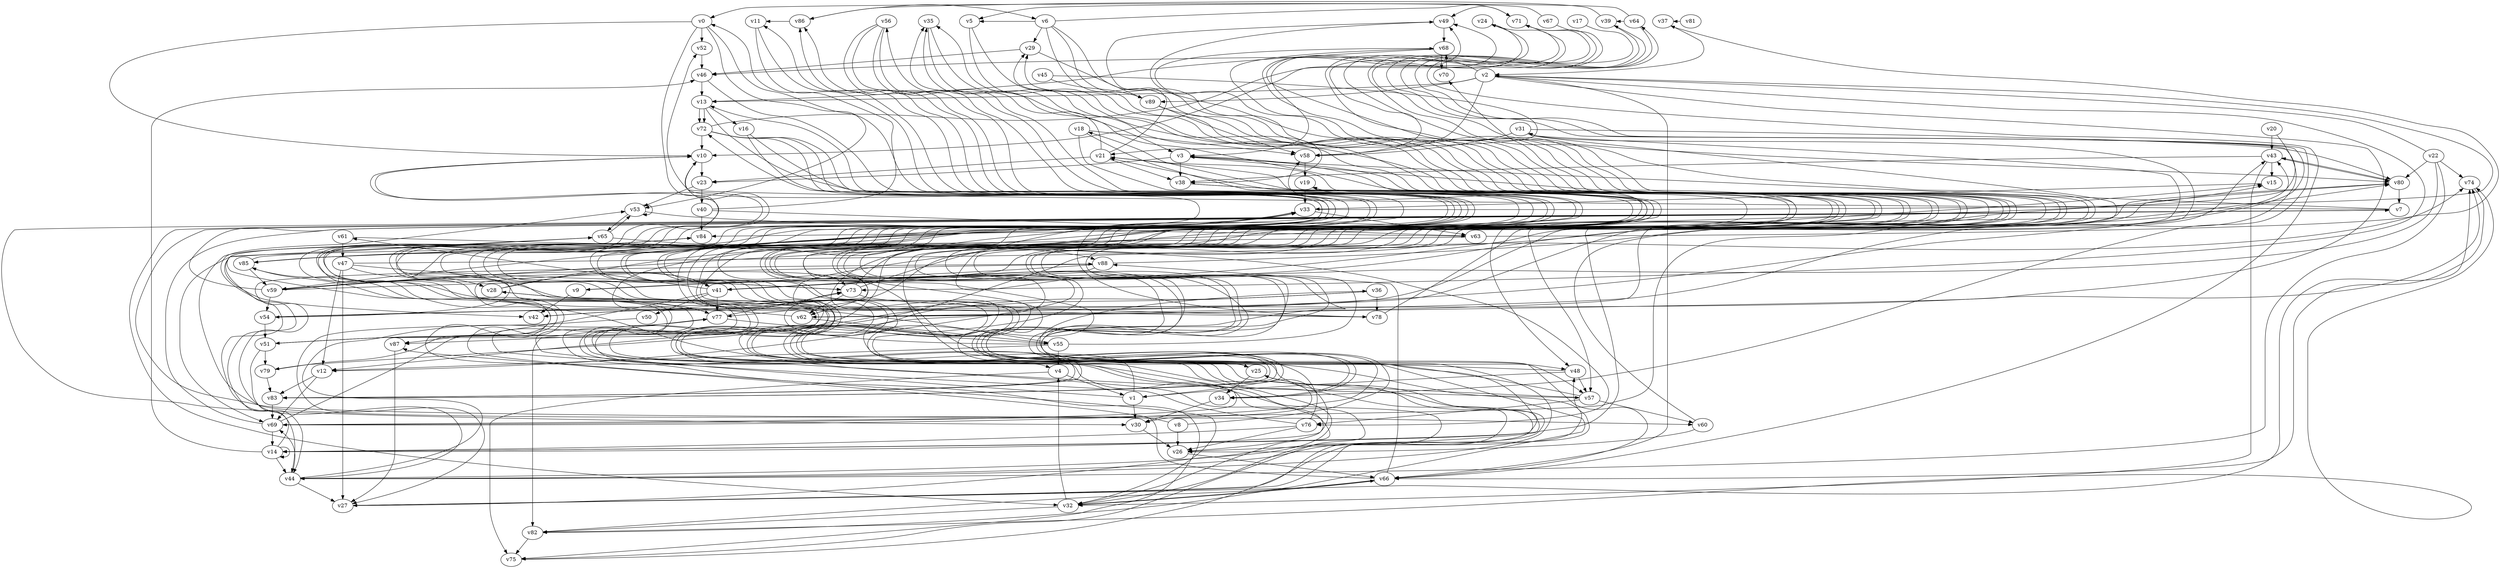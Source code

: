 // Benchmark game 135 - 90 vertices
digraph G {
    v0 [name="v0", player=0];
    v1 [name="v1", player=0];
    v2 [name="v2", player=0];
    v3 [name="v3", player=0];
    v4 [name="v4", player=1];
    v5 [name="v5", player=1];
    v6 [name="v6", player=1];
    v7 [name="v7", player=1];
    v8 [name="v8", player=0];
    v9 [name="v9", player=0];
    v10 [name="v10", player=0];
    v11 [name="v11", player=1, target=1];
    v12 [name="v12", player=0];
    v13 [name="v13", player=1, target=1];
    v14 [name="v14", player=0];
    v15 [name="v15", player=0];
    v16 [name="v16", player=1];
    v17 [name="v17", player=0];
    v18 [name="v18", player=0];
    v19 [name="v19", player=0];
    v20 [name="v20", player=1];
    v21 [name="v21", player=1];
    v22 [name="v22", player=0];
    v23 [name="v23", player=1];
    v24 [name="v24", player=1];
    v25 [name="v25", player=0];
    v26 [name="v26", player=1];
    v27 [name="v27", player=1];
    v28 [name="v28", player=1];
    v29 [name="v29", player=0];
    v30 [name="v30", player=1, target=1];
    v31 [name="v31", player=1];
    v32 [name="v32", player=1];
    v33 [name="v33", player=0];
    v34 [name="v34", player=0];
    v35 [name="v35", player=1];
    v36 [name="v36", player=0];
    v37 [name="v37", player=1, target=1];
    v38 [name="v38", player=1];
    v39 [name="v39", player=1, target=1];
    v40 [name="v40", player=0];
    v41 [name="v41", player=1];
    v42 [name="v42", player=0];
    v43 [name="v43", player=1];
    v44 [name="v44", player=1];
    v45 [name="v45", player=0];
    v46 [name="v46", player=1];
    v47 [name="v47", player=0];
    v48 [name="v48", player=1];
    v49 [name="v49", player=0, target=1];
    v50 [name="v50", player=1];
    v51 [name="v51", player=1];
    v52 [name="v52", player=0];
    v53 [name="v53", player=1];
    v54 [name="v54", player=0];
    v55 [name="v55", player=1];
    v56 [name="v56", player=0];
    v57 [name="v57", player=1];
    v58 [name="v58", player=0];
    v59 [name="v59", player=0];
    v60 [name="v60", player=0, target=1];
    v61 [name="v61", player=0, target=1];
    v62 [name="v62", player=0];
    v63 [name="v63", player=1];
    v64 [name="v64", player=1];
    v65 [name="v65", player=1];
    v66 [name="v66", player=1];
    v67 [name="v67", player=0];
    v68 [name="v68", player=0];
    v69 [name="v69", player=0];
    v70 [name="v70", player=1];
    v71 [name="v71", player=0];
    v72 [name="v72", player=1];
    v73 [name="v73", player=0];
    v74 [name="v74", player=0];
    v75 [name="v75", player=1];
    v76 [name="v76", player=1];
    v77 [name="v77", player=0];
    v78 [name="v78", player=0];
    v79 [name="v79", player=1];
    v80 [name="v80", player=0];
    v81 [name="v81", player=0, target=1];
    v82 [name="v82", player=0];
    v83 [name="v83", player=0];
    v84 [name="v84", player=0];
    v85 [name="v85", player=0];
    v86 [name="v86", player=0];
    v87 [name="v87", player=1];
    v88 [name="v88", player=0];
    v89 [name="v89", player=1];

    v0 -> v32 [constraint="time <= 13"];
    v1 -> v52 [constraint="time >= 6"];
    v2 -> v46 [constraint="time == 2"];
    v3 -> v23 [constraint="(time >= 6) && (time <= 20)"];
    v4 -> v75;
    v5 -> v38 [constraint="time >= 2"];
    v6 -> v44 [constraint="time % 5 == 1"];
    v7 -> v3 [constraint="time % 5 == 1"];
    v8 -> v29 [constraint="time % 4 == 3"];
    v9 -> v42;
    v10 -> v57 [constraint="time <= 13"];
    v11 -> v26 [constraint="time == 10"];
    v12 -> v83;
    v13 -> v72;
    v14 -> v46;
    v15 -> v33 [constraint="time == 12"];
    v16 -> v83 [constraint="time == 13"];
    v17 -> v80 [constraint="time >= 8"];
    v18 -> v62 [constraint="time % 2 == 0"];
    v19 -> v33;
    v20 -> v43;
    v21 -> v35 [constraint="time % 5 == 2"];
    v22 -> v74;
    v23 -> v40;
    v24 -> v3 [constraint="time % 4 == 1"];
    v25 -> v44 [constraint="time >= 2"];
    v26 -> v66;
    v27 -> v48 [constraint="time <= 24"];
    v28 -> v19 [constraint="time % 4 == 3"];
    v29 -> v46;
    v30 -> v26;
    v31 -> v58;
    v32 -> v4;
    v33 -> v83 [constraint="time % 3 == 1"];
    v34 -> v35 [constraint="(time % 4 == 1) || (time % 4 == 2)"];
    v35 -> v3 [constraint="time >= 9"];
    v36 -> v12 [constraint="time % 3 == 2"];
    v37 -> v2 [constraint="time == 19"];
    v38 -> v12 [constraint="(time >= 4) && (time <= 24)"];
    v39 -> v86 [constraint="time >= 3"];
    v40 -> v84;
    v41 -> v50;
    v42 -> v74 [constraint="(time % 4 == 1) || (time % 4 == 1)"];
    v43 -> v15;
    v44 -> v88 [constraint="time <= 24"];
    v45 -> v21 [constraint="time >= 10"];
    v46 -> v13;
    v47 -> v27;
    v48 -> v3 [constraint="time == 7"];
    v49 -> v68;
    v50 -> v27 [constraint="time <= 25"];
    v51 -> v79;
    v52 -> v46;
    v53 -> v63 [constraint="time % 5 == 3"];
    v54 -> v51;
    v55 -> v73 [constraint="time == 15"];
    v56 -> v79 [constraint="time >= 2"];
    v57 -> v60;
    v58 -> v19;
    v59 -> v41 [constraint="time % 3 == 2"];
    v60 -> v26 [constraint="time == 2"];
    v61 -> v47;
    v62 -> v55;
    v63 -> v69 [constraint="time <= 9"];
    v64 -> v39 [constraint="(time >= 1) && (time <= 19)"];
    v65 -> v88;
    v66 -> v32;
    v67 -> v57 [constraint="time % 2 == 1"];
    v68 -> v70;
    v69 -> v85 [constraint="time % 3 == 0"];
    v70 -> v68 [constraint="time % 4 == 2"];
    v71 -> v49 [constraint="time % 2 == 1"];
    v72 -> v24 [constraint="time == 19"];
    v73 -> v62;
    v74 -> v66 [constraint="time == 20"];
    v75 -> v36 [constraint="time % 5 == 1"];
    v76 -> v18 [constraint="(time % 2 == 0) || (time % 4 == 0)"];
    v77 -> v55;
    v78 -> v71 [constraint="time >= 7"];
    v79 -> v65 [constraint="time >= 3"];
    v80 -> v43;
    v81 -> v37 [constraint="time == 4"];
    v82 -> v66 [constraint="time >= 14"];
    v83 -> v69;
    v84 -> v44 [constraint="time % 4 == 2"];
    v85 -> v59;
    v86 -> v11 [constraint="time == 9"];
    v87 -> v27;
    v88 -> v9;
    v89 -> v58 [constraint="time % 2 == 1"];
    v88 -> v41;
    v44 -> v27;
    v31 -> v80;
    v38 -> v34 [constraint="time % 3 == 1"];
    v47 -> v15 [constraint="time % 6 == 2"];
    v40 -> v0 [constraint="time >= 11"];
    v89 -> v77 [constraint="time == 10"];
    v33 -> v63;
    v69 -> v15 [constraint="time >= 11"];
    v57 -> v3 [constraint="time <= 18"];
    v22 -> v44 [constraint="time >= 1"];
    v13 -> v54 [constraint="time <= 10"];
    v3 -> v38;
    v57 -> v56 [constraint="(time % 3 == 1) || (time % 3 == 1)"];
    v66 -> v32 [constraint="time % 3 == 1"];
    v14 -> v44;
    v66 -> v87 [constraint="(time % 3 == 1) || (time % 5 == 0)"];
    v6 -> v71 [constraint="time <= 21"];
    v22 -> v2 [constraint="time >= 11"];
    v64 -> v0 [constraint="time % 6 == 1"];
    v21 -> v4 [constraint="time % 3 == 1"];
    v22 -> v80;
    v82 -> v75;
    v18 -> v25 [constraint="time % 4 == 3"];
    v72 -> v10;
    v20 -> v62 [constraint="time <= 23"];
    v16 -> v75 [constraint="time >= 10"];
    v1 -> v21 [constraint="time == 0"];
    v1 -> v86 [constraint="time <= 10"];
    v61 -> v76 [constraint="time % 3 == 1"];
    v59 -> v73 [constraint="(time >= 9) && (time <= 23)"];
    v31 -> v42 [constraint="time >= 12"];
    v85 -> v32 [constraint="time <= 10"];
    v55 -> v4;
    v21 -> v38;
    v0 -> v83 [constraint="time == 20"];
    v4 -> v1;
    v68 -> v13 [constraint="time == 11"];
    v6 -> v48 [constraint="time % 3 == 1"];
    v48 -> v1 [constraint="time % 6 == 4"];
    v47 -> v73;
    v86 -> v6 [constraint="time % 2 == 1"];
    v10 -> v23;
    v65 -> v53 [constraint="time <= 6"];
    v2 -> v73 [constraint="time % 5 == 2"];
    v73 -> v35 [constraint="time <= 8"];
    v56 -> v14 [constraint="time == 18"];
    v7 -> v30 [constraint="time == 16"];
    v62 -> v31 [constraint="time == 11"];
    v78 -> v86 [constraint="time >= 13"];
    v2 -> v13;
    v77 -> v73 [constraint="time == 8"];
    v66 -> v88;
    v29 -> v89;
    v72 -> v87 [constraint="time % 6 == 5"];
    v54 -> v80 [constraint="time == 10"];
    v39 -> v84 [constraint="time <= 23"];
    v88 -> v43 [constraint="time % 6 == 2"];
    v62 -> v10 [constraint="time >= 5"];
    v56 -> v85 [constraint="time <= 20"];
    v6 -> v5 [constraint="time == 2"];
    v76 -> v10 [constraint="time >= 12"];
    v6 -> v29 [constraint="time == 7"];
    v51 -> v28 [constraint="time <= 24"];
    v19 -> v14 [constraint="time % 5 == 1"];
    v25 -> v34;
    v43 -> v80;
    v41 -> v68 [constraint="(time >= 7) && (time <= 21)"];
    v31 -> v14 [constraint="(time >= 4) && (time <= 23)"];
    v59 -> v7 [constraint="time == 2"];
    v43 -> v38;
    v14 -> v14 [constraint="time >= 12"];
    v66 -> v64 [constraint="time % 4 == 2"];
    v76 -> v14 [constraint="time % 5 == 2"];
    v85 -> v74 [constraint="time == 15"];
    v26 -> v29 [constraint="time == 12"];
    v54 -> v39 [constraint="time % 4 == 1"];
    v11 -> v27 [constraint="time >= 15"];
    v33 -> v2 [constraint="(time >= 2) && (time <= 24)"];
    v69 -> v7 [constraint="time <= 8"];
    v0 -> v52;
    v21 -> v23;
    v34 -> v30;
    v44 -> v33 [constraint="(time >= 6) && (time <= 16)"];
    v85 -> v65 [constraint="time % 6 == 0"];
    v82 -> v74 [constraint="time == 20"];
    v84 -> v42 [constraint="time <= 7"];
    v57 -> v76;
    v36 -> v30 [constraint="time == 17"];
    v5 -> v82 [constraint="time <= 13"];
    v46 -> v77 [constraint="time >= 9"];
    v76 -> v26;
    v36 -> v78;
    v67 -> v5 [constraint="time % 2 == 0"];
    v0 -> v53 [constraint="time % 5 == 4"];
    v69 -> v11 [constraint="time % 3 == 0"];
    v24 -> v10 [constraint="time == 18"];
    v21 -> v49 [constraint="time >= 5"];
    v2 -> v89;
    v6 -> v57 [constraint="time == 10"];
    v72 -> v73 [constraint="time % 5 == 2"];
    v2 -> v66;
    v48 -> v57;
    v73 -> v13 [constraint="time == 12"];
    v47 -> v12;
    v41 -> v77;
    v3 -> v69 [constraint="time == 6"];
    v63 -> v37 [constraint="time % 4 == 2"];
    v68 -> v25 [constraint="time % 2 == 1"];
    v55 -> v49 [constraint="time >= 6"];
    v32 -> v72 [constraint="(time % 3 == 0) || (time % 3 == 1)"];
    v66 -> v70 [constraint="time % 2 == 0"];
    v60 -> v80 [constraint="time <= 25"];
    v71 -> v48 [constraint="(time >= 4) && (time <= 17)"];
    v7 -> v10 [constraint="time % 2 == 0"];
    v2 -> v62 [constraint="time % 6 == 0"];
    v59 -> v54;
    v22 -> v41 [constraint="time == 16"];
    v69 -> v14;
    v79 -> v83;
    v56 -> v59 [constraint="time == 11"];
    v12 -> v69;
    v64 -> v34 [constraint="time == 8"];
    v49 -> v59 [constraint="time == 0"];
    v7 -> v32 [constraint="time <= 9"];
    v44 -> v77 [constraint="time == 13"];
    v40 -> v63;
    v43 -> v32;
    v44 -> v69 [constraint="time == 14"];
    v72 -> v85 [constraint="(time % 4 == 1) || (time % 3 == 1)"];
    v73 -> v78;
    v8 -> v84 [constraint="time >= 1"];
    v88 -> v75 [constraint="(time % 4 == 1) || (time % 4 == 2)"];
    v54 -> v21 [constraint="time % 4 == 1"];
    v14 -> v53 [constraint="time == 17"];
    v78 -> v58 [constraint="time >= 13"];
    v27 -> v74 [constraint="(time >= 1) && (time <= 22)"];
    v51 -> v49 [constraint="time >= 8"];
    v45 -> v89;
    v32 -> v82;
    v1 -> v30;
    v41 -> v61 [constraint="time % 5 == 0"];
    v51 -> v44 [constraint="time >= 2"];
    v13 -> v16;
    v7 -> v60 [constraint="time == 7"];
    v55 -> v28 [constraint="time == 19"];
    v53 -> v65;
    v13 -> v72;
    v18 -> v58;
    v53 -> v53;
    v77 -> v82;
    v23 -> v53;
    v59 -> v80 [constraint="(time % 3 == 1) || (time % 4 == 2)"];
    v8 -> v26;
    v55 -> v12;
    v83 -> v33 [constraint="time <= 19"];
    v0 -> v10 [constraint="time % 6 == 1"];
    v27 -> v25 [constraint="time % 3 == 2"];
    v80 -> v7;
    v41 -> v87;
    v35 -> v51 [constraint="time == 9"];
    v2 -> v58;
    v47 -> v28;
    v9 -> v43 [constraint="time == 16"];
    v28 -> v41 [constraint="time <= 10"];
    v71 -> v58 [constraint="time == 3"];
}
